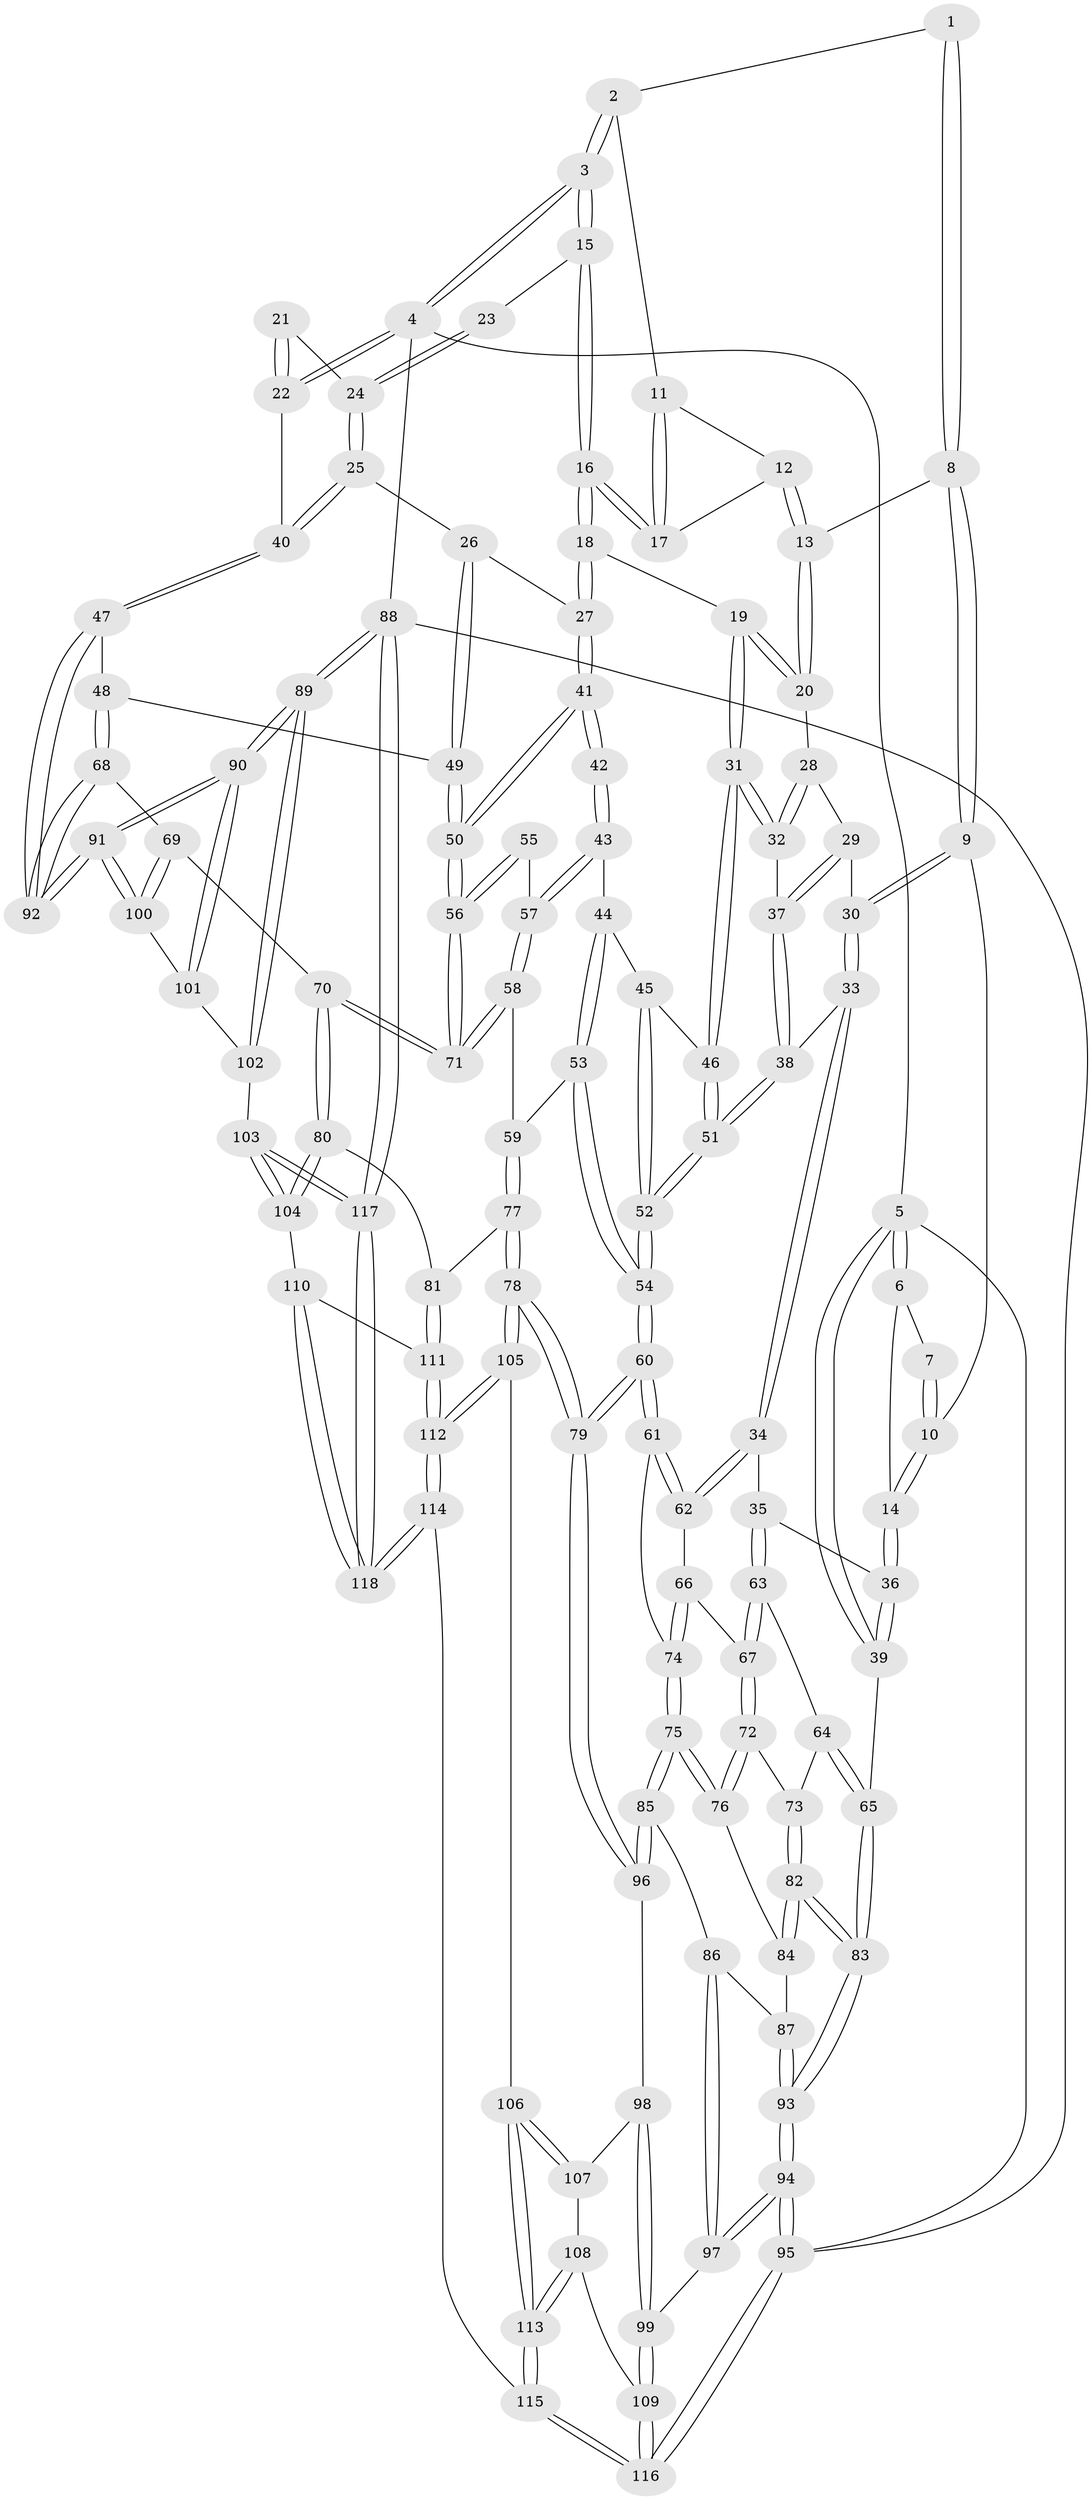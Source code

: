// Generated by graph-tools (version 1.1) at 2025/11/02/27/25 16:11:59]
// undirected, 118 vertices, 292 edges
graph export_dot {
graph [start="1"]
  node [color=gray90,style=filled];
  1 [pos="+0.38528274979823707+0"];
  2 [pos="+0.6400554928877881+0"];
  3 [pos="+0.9824672879176907+0"];
  4 [pos="+1+0"];
  5 [pos="+0+0"];
  6 [pos="+0+0"];
  7 [pos="+0.32010065940835597+0"];
  8 [pos="+0.4186484266930073+0.14204317250417756"];
  9 [pos="+0.2003675713743894+0.18342845895154733"];
  10 [pos="+0.18991682638862395+0.1832456088526575"];
  11 [pos="+0.6377378299706532+0"];
  12 [pos="+0.5296821231146074+0.11465299258280506"];
  13 [pos="+0.45235880914081367+0.1729862601983325"];
  14 [pos="+0.1441562403470493+0.20681558727636112"];
  15 [pos="+0.754165121104452+0.16178410942914143"];
  16 [pos="+0.7058347971351802+0.17110872034733987"];
  17 [pos="+0.6875371737736505+0.13541018841052324"];
  18 [pos="+0.6545838995890723+0.2680565882124386"];
  19 [pos="+0.5943601845095813+0.27622402708508004"];
  20 [pos="+0.45910181889302737+0.18972553556988137"];
  21 [pos="+0.9621768157222483+0.09015581511670287"];
  22 [pos="+1+0"];
  23 [pos="+0.7844348911883512+0.16716955449024043"];
  24 [pos="+0.8909913370135759+0.29350782001066994"];
  25 [pos="+0.8927934172972977+0.3037770887897682"];
  26 [pos="+0.8917239367265867+0.30516987093181347"];
  27 [pos="+0.6916832868006949+0.31236954965626446"];
  28 [pos="+0.41969926374717753+0.25833674945899326"];
  29 [pos="+0.4042815319787637+0.2793628302013533"];
  30 [pos="+0.35278034149557425+0.29330829699831895"];
  31 [pos="+0.522352308737949+0.4047335093963255"];
  32 [pos="+0.5125934359514581+0.40059274185175825"];
  33 [pos="+0.26264275894378647+0.41257233877199445"];
  34 [pos="+0.23605247003859597+0.41301485299417057"];
  35 [pos="+0.19558050319644274+0.39856960852498774"];
  36 [pos="+0.08319604240070595+0.28682250562711853"];
  37 [pos="+0.41455259344586687+0.3704794671775523"];
  38 [pos="+0.33006048724326625+0.4336667106455552"];
  39 [pos="+0+0.3395629020150242"];
  40 [pos="+1+0.31773193826458673"];
  41 [pos="+0.721466498763462+0.43221590558418027"];
  42 [pos="+0.5999416538450867+0.4654248128975985"];
  43 [pos="+0.5923230203809813+0.46621553920467096"];
  44 [pos="+0.5269484552111086+0.4302364618329842"];
  45 [pos="+0.5264532005029117+0.42971161051349543"];
  46 [pos="+0.5229788756358622+0.4102246282026982"];
  47 [pos="+1+0.503896607572349"];
  48 [pos="+0.9057690989888224+0.46911654412151343"];
  49 [pos="+0.8690886400159827+0.4451719966594865"];
  50 [pos="+0.7632469738293782+0.4747012091823537"];
  51 [pos="+0.3452584788446436+0.45164749058726805"];
  52 [pos="+0.4012142080676025+0.5281700579659202"];
  53 [pos="+0.5246680111184704+0.5446177775269284"];
  54 [pos="+0.4017603019292285+0.5416311103979292"];
  55 [pos="+0.6429644732867507+0.5187919244793961"];
  56 [pos="+0.7357963154579024+0.5956637487248092"];
  57 [pos="+0.5932669459806583+0.5403960170518525"];
  58 [pos="+0.5927648822876749+0.5524161564251411"];
  59 [pos="+0.5410806125827999+0.5666799881778584"];
  60 [pos="+0.37550557782147537+0.6714264208797114"];
  61 [pos="+0.29761825624105653+0.6471153051493955"];
  62 [pos="+0.2659204307930347+0.5708074781717468"];
  63 [pos="+0.15273825416009057+0.5262904435101828"];
  64 [pos="+0.06431929515767092+0.5425749717668239"];
  65 [pos="+0+0.44325099424922887"];
  66 [pos="+0.16674328416804726+0.5482338916814771"];
  67 [pos="+0.15336486079425618+0.5296878671283805"];
  68 [pos="+0.8865718418842543+0.672252625031926"];
  69 [pos="+0.8469142567923568+0.6934286655283358"];
  70 [pos="+0.7296174684564299+0.6751781824072256"];
  71 [pos="+0.7272445502265862+0.6599538475649177"];
  72 [pos="+0.10914288304040358+0.6127862173994563"];
  73 [pos="+0.09782952824472309+0.6047784208210545"];
  74 [pos="+0.2097400662032602+0.6617917388261074"];
  75 [pos="+0.15991399216489577+0.6892129749358513"];
  76 [pos="+0.1289208852140533+0.6668685556352653"];
  77 [pos="+0.4669484244075766+0.758762542487195"];
  78 [pos="+0.44077246733226944+0.7588828111760019"];
  79 [pos="+0.4311984208490846+0.7497809150897035"];
  80 [pos="+0.6674206427444362+0.7389039874300775"];
  81 [pos="+0.48580318612715645+0.7629910744829246"];
  82 [pos="+0+0.6138289678884367"];
  83 [pos="+0+0.60433272258638"];
  84 [pos="+0.0032212282039664484+0.6674126705779134"];
  85 [pos="+0.15623543172518778+0.7058539606898406"];
  86 [pos="+0.08986847842928673+0.7602952509779094"];
  87 [pos="+0.06535296066068351+0.7482488857910831"];
  88 [pos="+1+1"];
  89 [pos="+1+1"];
  90 [pos="+1+1"];
  91 [pos="+1+0.7980206996553256"];
  92 [pos="+1+0.635284965639827"];
  93 [pos="+0+0.8083588061151589"];
  94 [pos="+0+0.8256002945527011"];
  95 [pos="+0+1"];
  96 [pos="+0.19535974227954522+0.795472805019007"];
  97 [pos="+0.06406641495520961+0.8602899515186563"];
  98 [pos="+0.1951327102956888+0.7964622600661743"];
  99 [pos="+0.08580370351323119+0.8770086148238418"];
  100 [pos="+0.9120231057541615+0.8565156657060018"];
  101 [pos="+0.8908205233900999+0.8955227657812613"];
  102 [pos="+0.8867594280485691+0.9002164801713108"];
  103 [pos="+0.834776049477663+0.9560424601485843"];
  104 [pos="+0.7172863069568586+0.875021474554192"];
  105 [pos="+0.4390930333974225+0.7620908664007835"];
  106 [pos="+0.4176418107866028+0.7927126511199392"];
  107 [pos="+0.23488547996570414+0.8829941026902236"];
  108 [pos="+0.23100810679614187+0.8918693134389037"];
  109 [pos="+0.09084842664255391+0.8861934174664857"];
  110 [pos="+0.6572715613827259+0.9428541329981991"];
  111 [pos="+0.5659026901300094+0.9478865347219444"];
  112 [pos="+0.5027095156598415+1"];
  113 [pos="+0.27559968544460295+1"];
  114 [pos="+0.4855300512247276+1"];
  115 [pos="+0.27082170383617393+1"];
  116 [pos="+0.1461975342090931+1"];
  117 [pos="+0.8472270821652748+1"];
  118 [pos="+0.706658639680172+1"];
  1 -- 2;
  1 -- 8;
  1 -- 8;
  2 -- 3;
  2 -- 3;
  2 -- 11;
  3 -- 4;
  3 -- 4;
  3 -- 15;
  3 -- 15;
  4 -- 5;
  4 -- 22;
  4 -- 22;
  4 -- 88;
  5 -- 6;
  5 -- 6;
  5 -- 39;
  5 -- 39;
  5 -- 95;
  6 -- 7;
  6 -- 14;
  7 -- 10;
  7 -- 10;
  8 -- 9;
  8 -- 9;
  8 -- 13;
  9 -- 10;
  9 -- 30;
  9 -- 30;
  10 -- 14;
  10 -- 14;
  11 -- 12;
  11 -- 17;
  11 -- 17;
  12 -- 13;
  12 -- 13;
  12 -- 17;
  13 -- 20;
  13 -- 20;
  14 -- 36;
  14 -- 36;
  15 -- 16;
  15 -- 16;
  15 -- 23;
  16 -- 17;
  16 -- 17;
  16 -- 18;
  16 -- 18;
  18 -- 19;
  18 -- 27;
  18 -- 27;
  19 -- 20;
  19 -- 20;
  19 -- 31;
  19 -- 31;
  20 -- 28;
  21 -- 22;
  21 -- 22;
  21 -- 24;
  22 -- 40;
  23 -- 24;
  23 -- 24;
  24 -- 25;
  24 -- 25;
  25 -- 26;
  25 -- 40;
  25 -- 40;
  26 -- 27;
  26 -- 49;
  26 -- 49;
  27 -- 41;
  27 -- 41;
  28 -- 29;
  28 -- 32;
  28 -- 32;
  29 -- 30;
  29 -- 37;
  29 -- 37;
  30 -- 33;
  30 -- 33;
  31 -- 32;
  31 -- 32;
  31 -- 46;
  31 -- 46;
  32 -- 37;
  33 -- 34;
  33 -- 34;
  33 -- 38;
  34 -- 35;
  34 -- 62;
  34 -- 62;
  35 -- 36;
  35 -- 63;
  35 -- 63;
  36 -- 39;
  36 -- 39;
  37 -- 38;
  37 -- 38;
  38 -- 51;
  38 -- 51;
  39 -- 65;
  40 -- 47;
  40 -- 47;
  41 -- 42;
  41 -- 42;
  41 -- 50;
  41 -- 50;
  42 -- 43;
  42 -- 43;
  43 -- 44;
  43 -- 57;
  43 -- 57;
  44 -- 45;
  44 -- 53;
  44 -- 53;
  45 -- 46;
  45 -- 52;
  45 -- 52;
  46 -- 51;
  46 -- 51;
  47 -- 48;
  47 -- 92;
  47 -- 92;
  48 -- 49;
  48 -- 68;
  48 -- 68;
  49 -- 50;
  49 -- 50;
  50 -- 56;
  50 -- 56;
  51 -- 52;
  51 -- 52;
  52 -- 54;
  52 -- 54;
  53 -- 54;
  53 -- 54;
  53 -- 59;
  54 -- 60;
  54 -- 60;
  55 -- 56;
  55 -- 56;
  55 -- 57;
  56 -- 71;
  56 -- 71;
  57 -- 58;
  57 -- 58;
  58 -- 59;
  58 -- 71;
  58 -- 71;
  59 -- 77;
  59 -- 77;
  60 -- 61;
  60 -- 61;
  60 -- 79;
  60 -- 79;
  61 -- 62;
  61 -- 62;
  61 -- 74;
  62 -- 66;
  63 -- 64;
  63 -- 67;
  63 -- 67;
  64 -- 65;
  64 -- 65;
  64 -- 73;
  65 -- 83;
  65 -- 83;
  66 -- 67;
  66 -- 74;
  66 -- 74;
  67 -- 72;
  67 -- 72;
  68 -- 69;
  68 -- 92;
  68 -- 92;
  69 -- 70;
  69 -- 100;
  69 -- 100;
  70 -- 71;
  70 -- 71;
  70 -- 80;
  70 -- 80;
  72 -- 73;
  72 -- 76;
  72 -- 76;
  73 -- 82;
  73 -- 82;
  74 -- 75;
  74 -- 75;
  75 -- 76;
  75 -- 76;
  75 -- 85;
  75 -- 85;
  76 -- 84;
  77 -- 78;
  77 -- 78;
  77 -- 81;
  78 -- 79;
  78 -- 79;
  78 -- 105;
  78 -- 105;
  79 -- 96;
  79 -- 96;
  80 -- 81;
  80 -- 104;
  80 -- 104;
  81 -- 111;
  81 -- 111;
  82 -- 83;
  82 -- 83;
  82 -- 84;
  82 -- 84;
  83 -- 93;
  83 -- 93;
  84 -- 87;
  85 -- 86;
  85 -- 96;
  85 -- 96;
  86 -- 87;
  86 -- 97;
  86 -- 97;
  87 -- 93;
  87 -- 93;
  88 -- 89;
  88 -- 89;
  88 -- 117;
  88 -- 117;
  88 -- 95;
  89 -- 90;
  89 -- 90;
  89 -- 102;
  89 -- 102;
  90 -- 91;
  90 -- 91;
  90 -- 101;
  90 -- 101;
  91 -- 92;
  91 -- 92;
  91 -- 100;
  91 -- 100;
  93 -- 94;
  93 -- 94;
  94 -- 95;
  94 -- 95;
  94 -- 97;
  94 -- 97;
  95 -- 116;
  95 -- 116;
  96 -- 98;
  97 -- 99;
  98 -- 99;
  98 -- 99;
  98 -- 107;
  99 -- 109;
  99 -- 109;
  100 -- 101;
  101 -- 102;
  102 -- 103;
  103 -- 104;
  103 -- 104;
  103 -- 117;
  103 -- 117;
  104 -- 110;
  105 -- 106;
  105 -- 112;
  105 -- 112;
  106 -- 107;
  106 -- 107;
  106 -- 113;
  106 -- 113;
  107 -- 108;
  108 -- 109;
  108 -- 113;
  108 -- 113;
  109 -- 116;
  109 -- 116;
  110 -- 111;
  110 -- 118;
  110 -- 118;
  111 -- 112;
  111 -- 112;
  112 -- 114;
  112 -- 114;
  113 -- 115;
  113 -- 115;
  114 -- 115;
  114 -- 118;
  114 -- 118;
  115 -- 116;
  115 -- 116;
  117 -- 118;
  117 -- 118;
}
